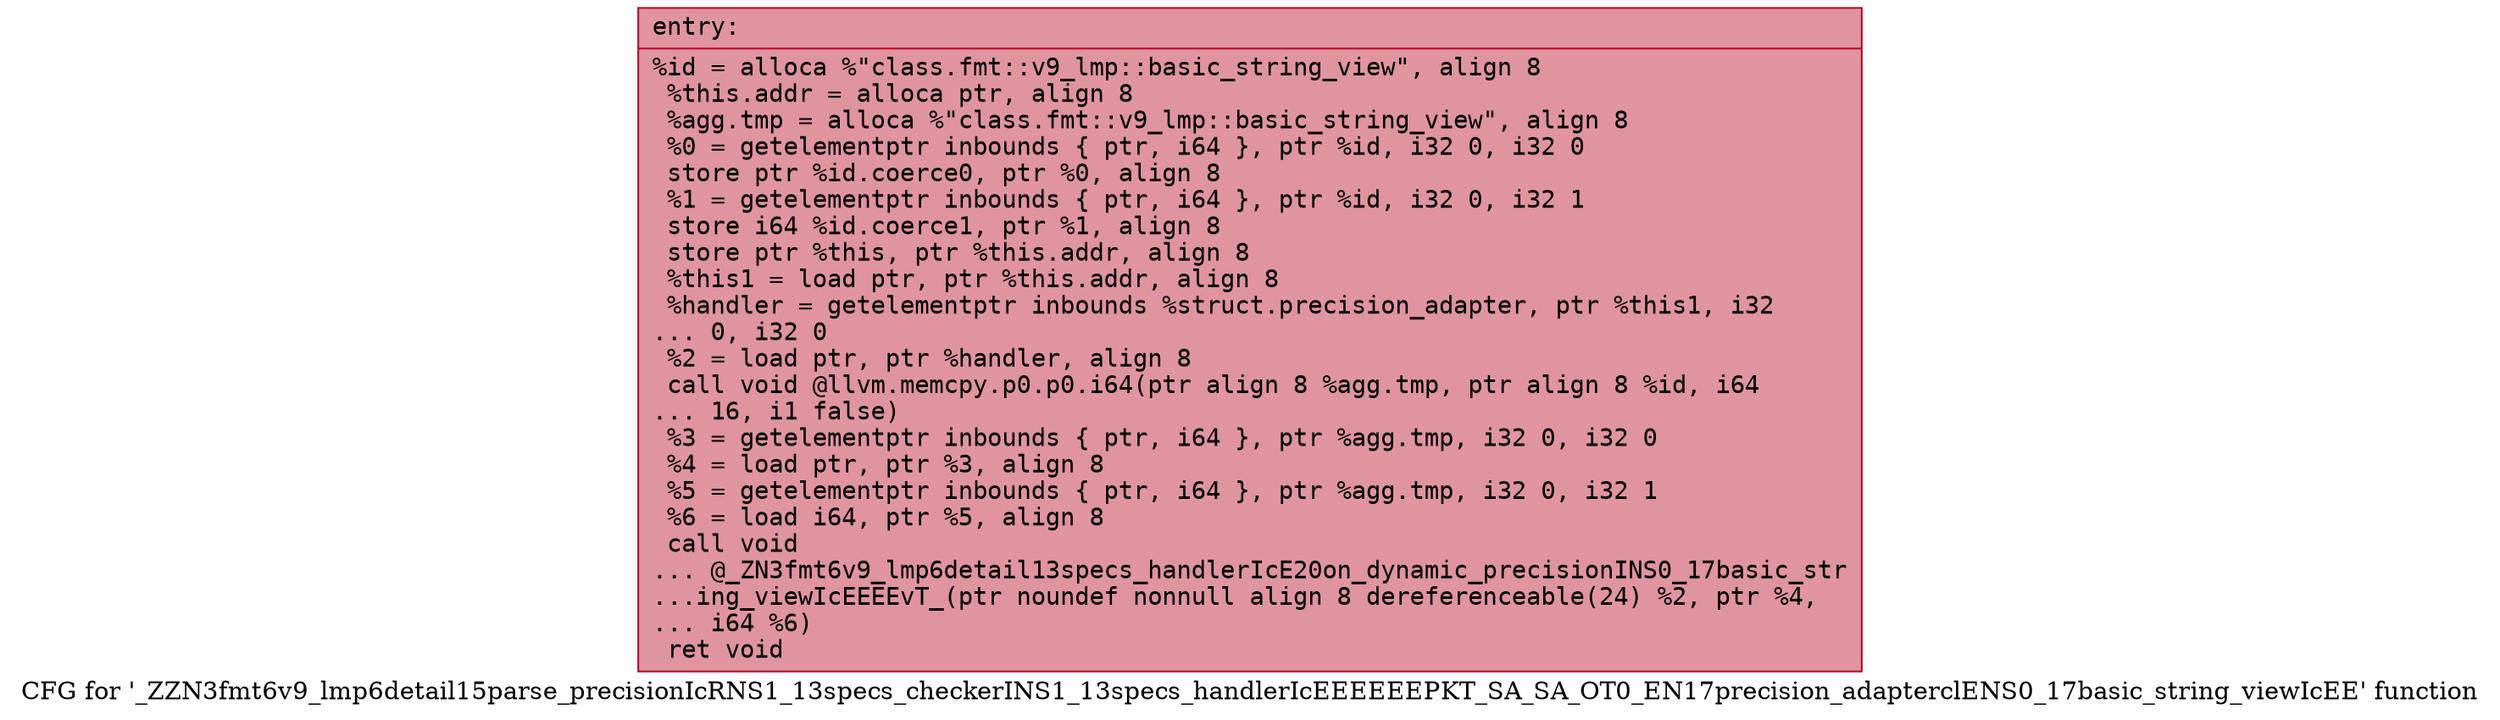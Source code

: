 digraph "CFG for '_ZZN3fmt6v9_lmp6detail15parse_precisionIcRNS1_13specs_checkerINS1_13specs_handlerIcEEEEEEPKT_SA_SA_OT0_EN17precision_adapterclENS0_17basic_string_viewIcEE' function" {
	label="CFG for '_ZZN3fmt6v9_lmp6detail15parse_precisionIcRNS1_13specs_checkerINS1_13specs_handlerIcEEEEEEPKT_SA_SA_OT0_EN17precision_adapterclENS0_17basic_string_viewIcEE' function";

	Node0x55fec3528620 [shape=record,color="#b70d28ff", style=filled, fillcolor="#b70d2870" fontname="Courier",label="{entry:\l|  %id = alloca %\"class.fmt::v9_lmp::basic_string_view\", align 8\l  %this.addr = alloca ptr, align 8\l  %agg.tmp = alloca %\"class.fmt::v9_lmp::basic_string_view\", align 8\l  %0 = getelementptr inbounds \{ ptr, i64 \}, ptr %id, i32 0, i32 0\l  store ptr %id.coerce0, ptr %0, align 8\l  %1 = getelementptr inbounds \{ ptr, i64 \}, ptr %id, i32 0, i32 1\l  store i64 %id.coerce1, ptr %1, align 8\l  store ptr %this, ptr %this.addr, align 8\l  %this1 = load ptr, ptr %this.addr, align 8\l  %handler = getelementptr inbounds %struct.precision_adapter, ptr %this1, i32\l... 0, i32 0\l  %2 = load ptr, ptr %handler, align 8\l  call void @llvm.memcpy.p0.p0.i64(ptr align 8 %agg.tmp, ptr align 8 %id, i64\l... 16, i1 false)\l  %3 = getelementptr inbounds \{ ptr, i64 \}, ptr %agg.tmp, i32 0, i32 0\l  %4 = load ptr, ptr %3, align 8\l  %5 = getelementptr inbounds \{ ptr, i64 \}, ptr %agg.tmp, i32 0, i32 1\l  %6 = load i64, ptr %5, align 8\l  call void\l... @_ZN3fmt6v9_lmp6detail13specs_handlerIcE20on_dynamic_precisionINS0_17basic_str\l...ing_viewIcEEEEvT_(ptr noundef nonnull align 8 dereferenceable(24) %2, ptr %4,\l... i64 %6)\l  ret void\l}"];
}
